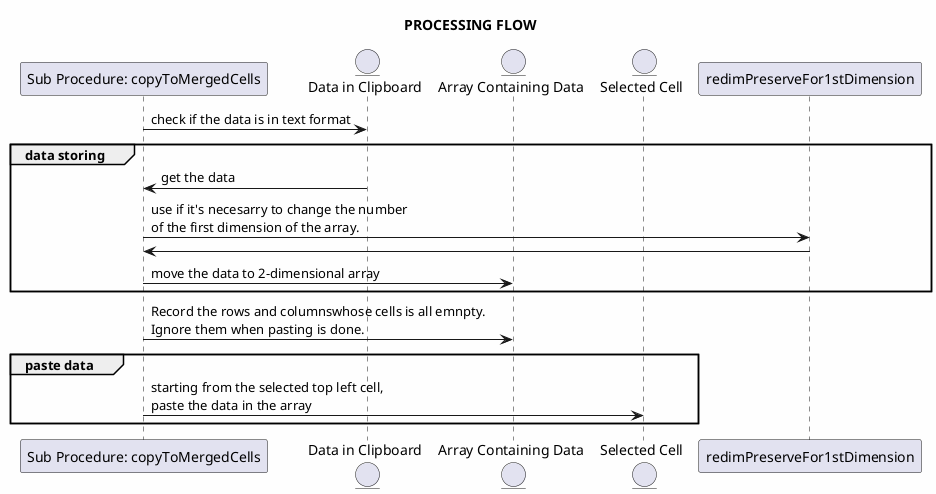 @startuml "PROCESSING FLOW"

skinparam{
    BackgroundColor #fefefe
}

title "PROCESSING FLOW"
participant "Sub Procedure: copyToMergedCells" as sub
entity "Data in Clipboard" as cDt
entity "Array Containing Data" as arr
entity "Selected Cell" as c
participant redimPreserveFor1stDimension as f

sub -> cDt:check if the data is in text format

group data storing
    cDt -> sub:get the data
    sub -> f:use if it's necesarry to change the number \nof the first dimension of the array.
    f -> sub
    sub -> arr:move the data to 2-dimensional array
end

sub -> arr:Record the rows and columnswhose cells is all emnpty.\nIgnore them when pasting is done.

group paste data
    sub -> c:starting from the selected top left cell,\npaste the data in the array
end


@enduml
